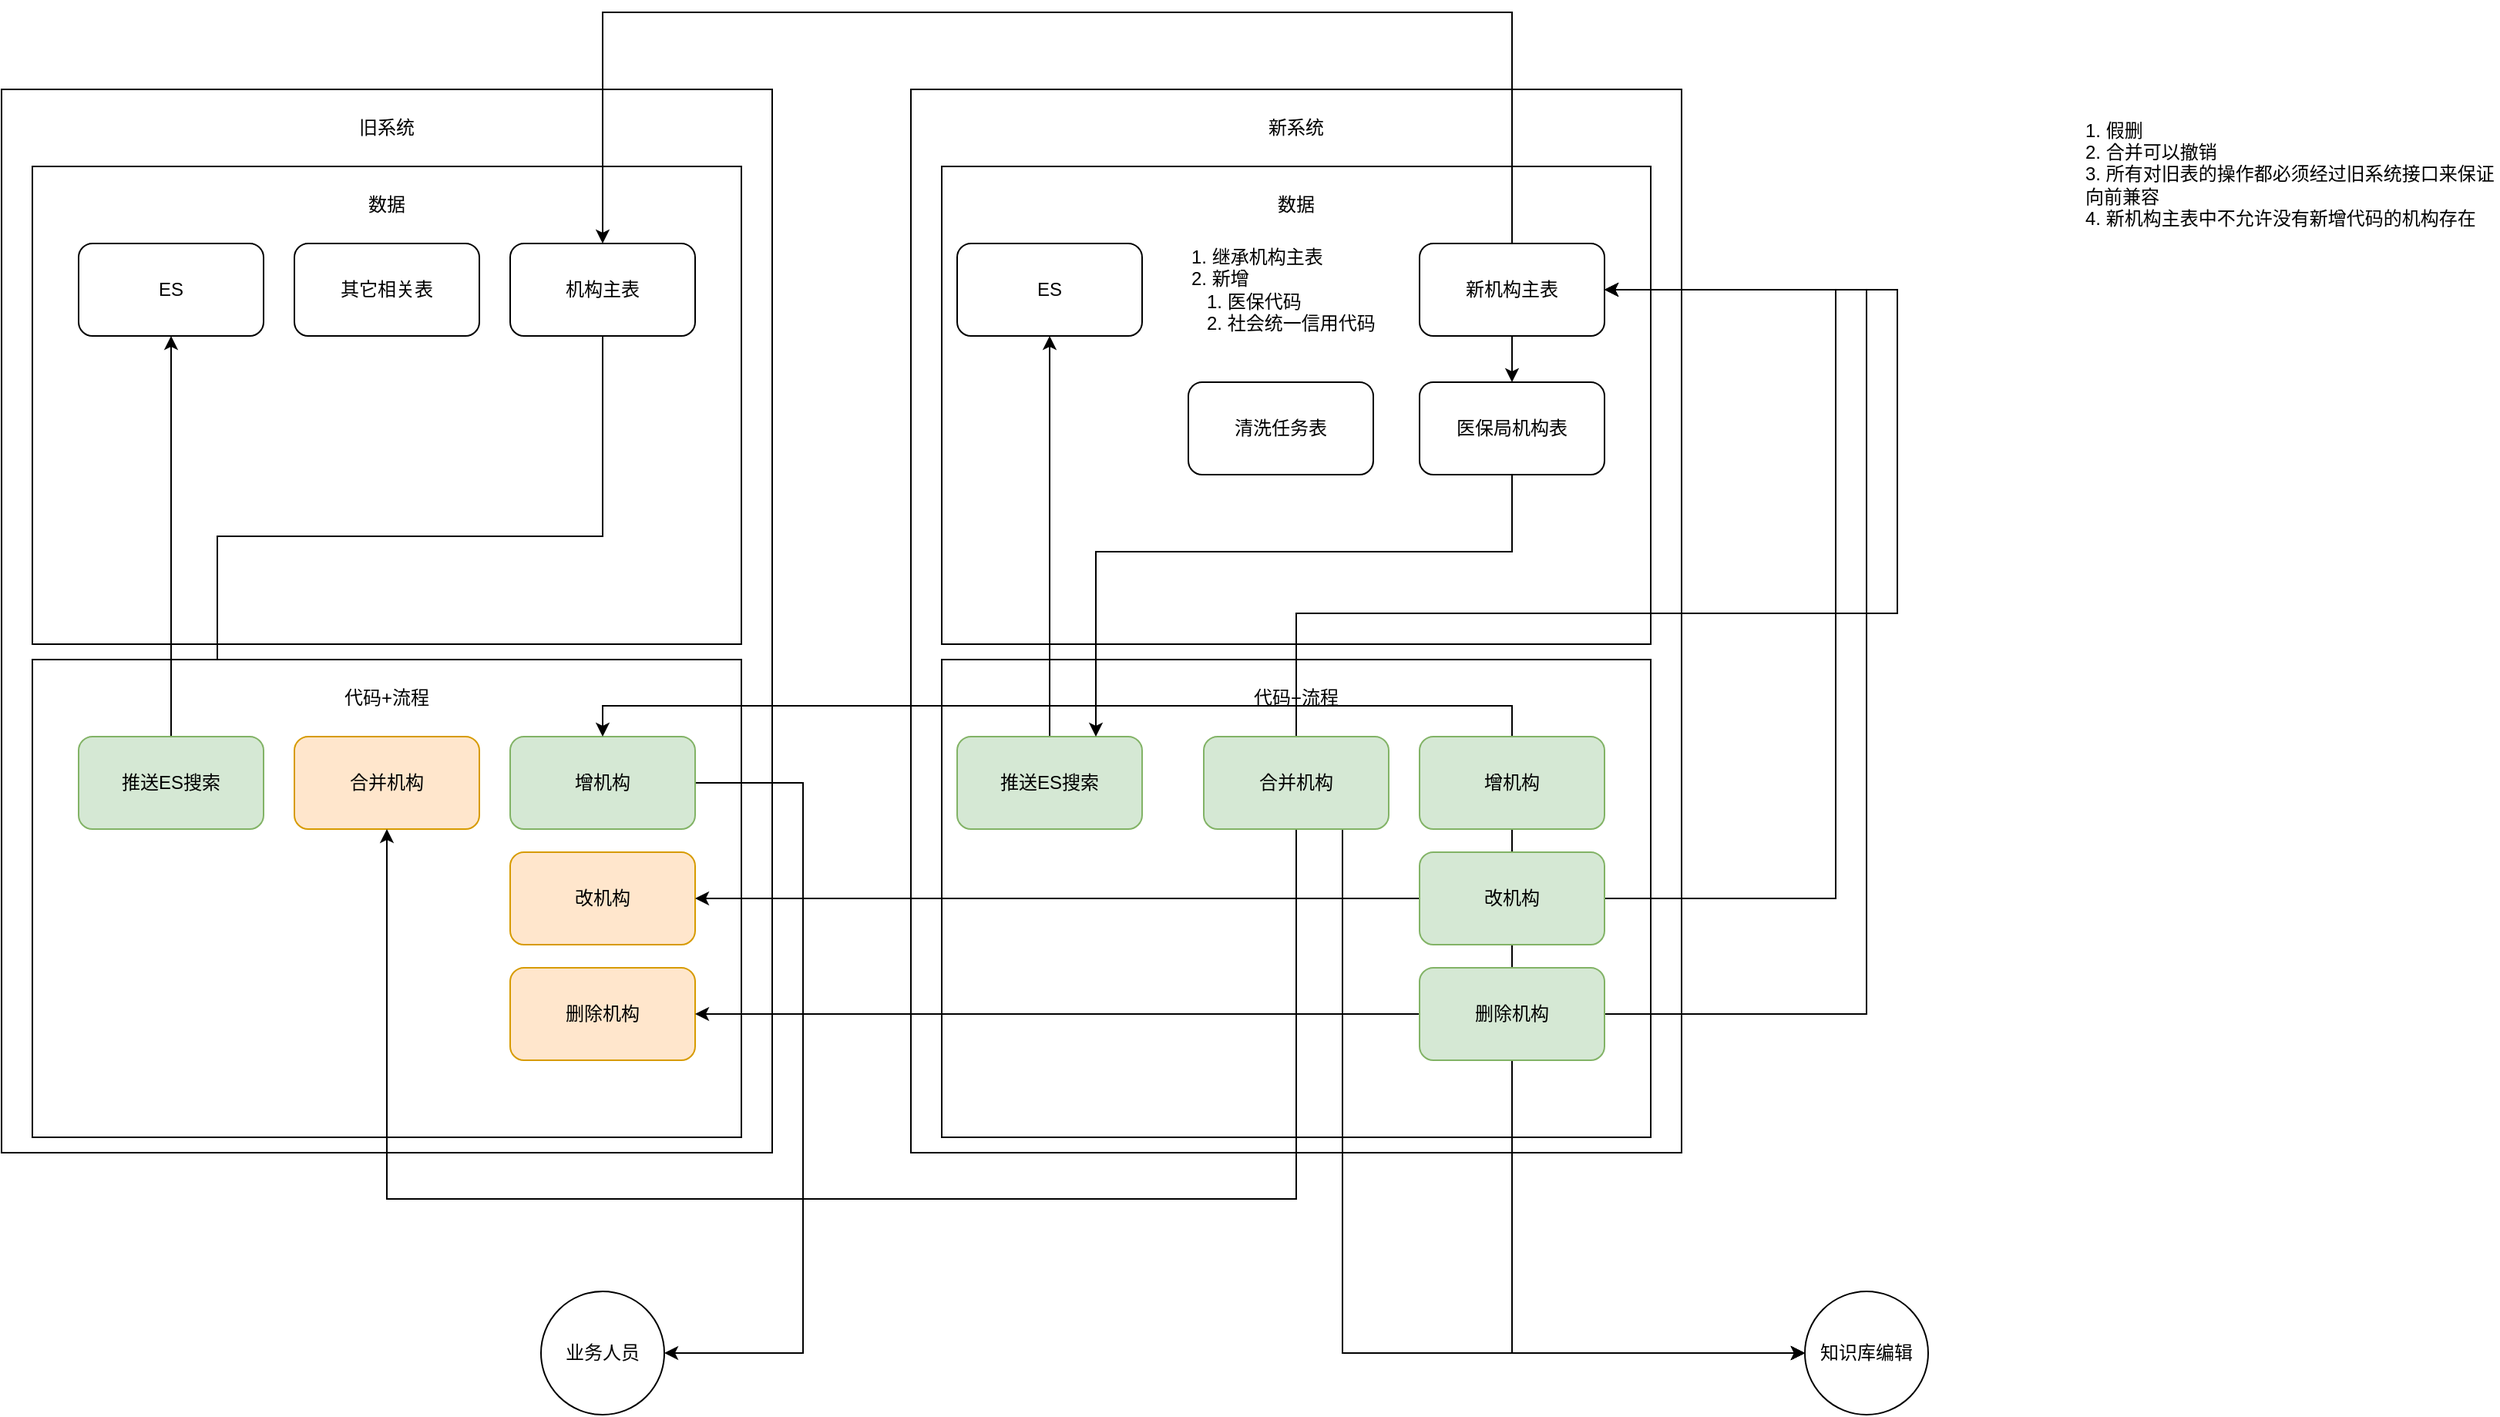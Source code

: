 <mxfile version="21.8.0" type="github">
  <diagram name="机构" id="tVOKbTBW-R6PsbDogxPf">
    <mxGraphModel dx="2740" dy="1156" grid="1" gridSize="10" guides="1" tooltips="1" connect="1" arrows="1" fold="1" page="1" pageScale="1" pageWidth="850" pageHeight="1100" math="0" shadow="0">
      <root>
        <mxCell id="0" />
        <mxCell id="1" parent="0" />
        <mxCell id="w5oNhNrVCY90rafxgWAN-1" value="" style="rounded=0;whiteSpace=wrap;html=1;" vertex="1" parent="1">
          <mxGeometry x="-630" y="360" width="500" height="690" as="geometry" />
        </mxCell>
        <mxCell id="w5oNhNrVCY90rafxgWAN-2" value="旧系统" style="text;html=1;strokeColor=none;fillColor=none;align=center;verticalAlign=middle;whiteSpace=wrap;rounded=0;" vertex="1" parent="1">
          <mxGeometry x="-410" y="370" width="60" height="30" as="geometry" />
        </mxCell>
        <mxCell id="w5oNhNrVCY90rafxgWAN-3" value="" style="rounded=0;whiteSpace=wrap;html=1;" vertex="1" parent="1">
          <mxGeometry x="-610" y="410" width="460" height="310" as="geometry" />
        </mxCell>
        <mxCell id="w5oNhNrVCY90rafxgWAN-4" value="数据" style="text;html=1;strokeColor=none;fillColor=none;align=center;verticalAlign=middle;whiteSpace=wrap;rounded=0;" vertex="1" parent="1">
          <mxGeometry x="-410" y="420" width="60" height="30" as="geometry" />
        </mxCell>
        <mxCell id="w5oNhNrVCY90rafxgWAN-41" style="edgeStyle=orthogonalEdgeStyle;rounded=0;orthogonalLoop=1;jettySize=auto;html=1;exitX=0.5;exitY=1;exitDx=0;exitDy=0;entryX=0.75;entryY=0;entryDx=0;entryDy=0;" edge="1" parent="1" source="w5oNhNrVCY90rafxgWAN-5" target="w5oNhNrVCY90rafxgWAN-12">
          <mxGeometry relative="1" as="geometry" />
        </mxCell>
        <mxCell id="w5oNhNrVCY90rafxgWAN-5" value="机构主表" style="rounded=1;whiteSpace=wrap;html=1;" vertex="1" parent="1">
          <mxGeometry x="-300" y="460" width="120" height="60" as="geometry" />
        </mxCell>
        <mxCell id="w5oNhNrVCY90rafxgWAN-6" value="" style="rounded=0;whiteSpace=wrap;html=1;" vertex="1" parent="1">
          <mxGeometry x="-610" y="730" width="460" height="310" as="geometry" />
        </mxCell>
        <mxCell id="w5oNhNrVCY90rafxgWAN-7" value="代码+流程" style="text;html=1;strokeColor=none;fillColor=none;align=center;verticalAlign=middle;whiteSpace=wrap;rounded=0;" vertex="1" parent="1">
          <mxGeometry x="-410" y="740" width="60" height="30" as="geometry" />
        </mxCell>
        <mxCell id="w5oNhNrVCY90rafxgWAN-36" style="edgeStyle=orthogonalEdgeStyle;rounded=0;orthogonalLoop=1;jettySize=auto;html=1;exitX=1;exitY=0.5;exitDx=0;exitDy=0;entryX=1;entryY=0.5;entryDx=0;entryDy=0;" edge="1" parent="1" source="w5oNhNrVCY90rafxgWAN-8" target="w5oNhNrVCY90rafxgWAN-35">
          <mxGeometry relative="1" as="geometry">
            <Array as="points">
              <mxPoint x="-110" y="810" />
              <mxPoint x="-110" y="1180" />
            </Array>
          </mxGeometry>
        </mxCell>
        <mxCell id="w5oNhNrVCY90rafxgWAN-8" value="增机构" style="rounded=1;whiteSpace=wrap;html=1;fillColor=#d5e8d4;strokeColor=#82b366;" vertex="1" parent="1">
          <mxGeometry x="-300" y="780" width="120" height="60" as="geometry" />
        </mxCell>
        <mxCell id="w5oNhNrVCY90rafxgWAN-9" value="改机构" style="rounded=1;whiteSpace=wrap;html=1;fillColor=#ffe6cc;strokeColor=#d79b00;" vertex="1" parent="1">
          <mxGeometry x="-300" y="855" width="120" height="60" as="geometry" />
        </mxCell>
        <mxCell id="w5oNhNrVCY90rafxgWAN-10" value="删除机构" style="rounded=1;whiteSpace=wrap;html=1;fillColor=#ffe6cc;strokeColor=#d79b00;" vertex="1" parent="1">
          <mxGeometry x="-300" y="930" width="120" height="60" as="geometry" />
        </mxCell>
        <mxCell id="w5oNhNrVCY90rafxgWAN-11" value="合并机构" style="rounded=1;whiteSpace=wrap;html=1;fillColor=#ffe6cc;strokeColor=#d79b00;" vertex="1" parent="1">
          <mxGeometry x="-440" y="780" width="120" height="60" as="geometry" />
        </mxCell>
        <mxCell id="w5oNhNrVCY90rafxgWAN-40" style="edgeStyle=orthogonalEdgeStyle;rounded=0;orthogonalLoop=1;jettySize=auto;html=1;exitX=0.5;exitY=0;exitDx=0;exitDy=0;entryX=0.5;entryY=1;entryDx=0;entryDy=0;" edge="1" parent="1" source="w5oNhNrVCY90rafxgWAN-12" target="w5oNhNrVCY90rafxgWAN-13">
          <mxGeometry relative="1" as="geometry" />
        </mxCell>
        <mxCell id="w5oNhNrVCY90rafxgWAN-12" value="推送ES搜索" style="rounded=1;whiteSpace=wrap;html=1;fillColor=#d5e8d4;strokeColor=#82b366;" vertex="1" parent="1">
          <mxGeometry x="-580" y="780" width="120" height="60" as="geometry" />
        </mxCell>
        <mxCell id="w5oNhNrVCY90rafxgWAN-13" value="ES" style="rounded=1;whiteSpace=wrap;html=1;" vertex="1" parent="1">
          <mxGeometry x="-580" y="460" width="120" height="60" as="geometry" />
        </mxCell>
        <mxCell id="w5oNhNrVCY90rafxgWAN-14" value="其它相关表" style="rounded=1;whiteSpace=wrap;html=1;" vertex="1" parent="1">
          <mxGeometry x="-440" y="460" width="120" height="60" as="geometry" />
        </mxCell>
        <mxCell id="w5oNhNrVCY90rafxgWAN-16" value="" style="rounded=0;whiteSpace=wrap;html=1;" vertex="1" parent="1">
          <mxGeometry x="-40" y="360" width="500" height="690" as="geometry" />
        </mxCell>
        <mxCell id="w5oNhNrVCY90rafxgWAN-17" value="新系统" style="text;html=1;strokeColor=none;fillColor=none;align=center;verticalAlign=middle;whiteSpace=wrap;rounded=0;" vertex="1" parent="1">
          <mxGeometry x="180" y="370" width="60" height="30" as="geometry" />
        </mxCell>
        <mxCell id="w5oNhNrVCY90rafxgWAN-18" value="" style="rounded=0;whiteSpace=wrap;html=1;" vertex="1" parent="1">
          <mxGeometry x="-20" y="410" width="460" height="310" as="geometry" />
        </mxCell>
        <mxCell id="w5oNhNrVCY90rafxgWAN-19" value="数据" style="text;html=1;strokeColor=none;fillColor=none;align=center;verticalAlign=middle;whiteSpace=wrap;rounded=0;" vertex="1" parent="1">
          <mxGeometry x="180" y="420" width="60" height="30" as="geometry" />
        </mxCell>
        <mxCell id="w5oNhNrVCY90rafxgWAN-43" style="edgeStyle=orthogonalEdgeStyle;rounded=0;orthogonalLoop=1;jettySize=auto;html=1;exitX=0.5;exitY=1;exitDx=0;exitDy=0;entryX=0.5;entryY=0;entryDx=0;entryDy=0;" edge="1" parent="1" source="w5oNhNrVCY90rafxgWAN-20" target="w5oNhNrVCY90rafxgWAN-32">
          <mxGeometry relative="1" as="geometry" />
        </mxCell>
        <mxCell id="w5oNhNrVCY90rafxgWAN-48" style="edgeStyle=orthogonalEdgeStyle;rounded=0;orthogonalLoop=1;jettySize=auto;html=1;exitX=0.5;exitY=0;exitDx=0;exitDy=0;entryX=0.5;entryY=0;entryDx=0;entryDy=0;" edge="1" parent="1" source="w5oNhNrVCY90rafxgWAN-20" target="w5oNhNrVCY90rafxgWAN-5">
          <mxGeometry relative="1" as="geometry">
            <Array as="points">
              <mxPoint x="350" y="310" />
              <mxPoint x="-240" y="310" />
            </Array>
          </mxGeometry>
        </mxCell>
        <mxCell id="w5oNhNrVCY90rafxgWAN-20" value="新机构主表" style="rounded=1;whiteSpace=wrap;html=1;" vertex="1" parent="1">
          <mxGeometry x="290" y="460" width="120" height="60" as="geometry" />
        </mxCell>
        <mxCell id="w5oNhNrVCY90rafxgWAN-21" value="" style="rounded=0;whiteSpace=wrap;html=1;" vertex="1" parent="1">
          <mxGeometry x="-20" y="730" width="460" height="310" as="geometry" />
        </mxCell>
        <mxCell id="w5oNhNrVCY90rafxgWAN-22" value="代码+流程" style="text;html=1;strokeColor=none;fillColor=none;align=center;verticalAlign=middle;whiteSpace=wrap;rounded=0;" vertex="1" parent="1">
          <mxGeometry x="180" y="740" width="60" height="30" as="geometry" />
        </mxCell>
        <mxCell id="w5oNhNrVCY90rafxgWAN-60" style="edgeStyle=orthogonalEdgeStyle;rounded=0;orthogonalLoop=1;jettySize=auto;html=1;exitX=0.5;exitY=1;exitDx=0;exitDy=0;entryX=0;entryY=0.5;entryDx=0;entryDy=0;" edge="1" parent="1" source="w5oNhNrVCY90rafxgWAN-23" target="w5oNhNrVCY90rafxgWAN-54">
          <mxGeometry relative="1" as="geometry" />
        </mxCell>
        <mxCell id="w5oNhNrVCY90rafxgWAN-61" style="edgeStyle=orthogonalEdgeStyle;rounded=0;orthogonalLoop=1;jettySize=auto;html=1;exitX=0.5;exitY=0;exitDx=0;exitDy=0;entryX=0.5;entryY=0;entryDx=0;entryDy=0;" edge="1" parent="1" source="w5oNhNrVCY90rafxgWAN-23" target="w5oNhNrVCY90rafxgWAN-8">
          <mxGeometry relative="1" as="geometry">
            <Array as="points">
              <mxPoint x="350" y="760" />
              <mxPoint x="-240" y="760" />
            </Array>
          </mxGeometry>
        </mxCell>
        <mxCell id="w5oNhNrVCY90rafxgWAN-23" value="增机构" style="rounded=1;whiteSpace=wrap;html=1;fillColor=#d5e8d4;strokeColor=#82b366;" vertex="1" parent="1">
          <mxGeometry x="290" y="780" width="120" height="60" as="geometry" />
        </mxCell>
        <mxCell id="w5oNhNrVCY90rafxgWAN-45" style="edgeStyle=orthogonalEdgeStyle;rounded=0;orthogonalLoop=1;jettySize=auto;html=1;exitX=0;exitY=0.5;exitDx=0;exitDy=0;entryX=1;entryY=0.5;entryDx=0;entryDy=0;" edge="1" parent="1" source="w5oNhNrVCY90rafxgWAN-24" target="w5oNhNrVCY90rafxgWAN-9">
          <mxGeometry relative="1" as="geometry" />
        </mxCell>
        <mxCell id="w5oNhNrVCY90rafxgWAN-47" style="edgeStyle=orthogonalEdgeStyle;rounded=0;orthogonalLoop=1;jettySize=auto;html=1;exitX=1;exitY=0.5;exitDx=0;exitDy=0;entryX=1;entryY=0.5;entryDx=0;entryDy=0;" edge="1" parent="1" source="w5oNhNrVCY90rafxgWAN-24" target="w5oNhNrVCY90rafxgWAN-20">
          <mxGeometry relative="1" as="geometry">
            <Array as="points">
              <mxPoint x="560" y="885" />
              <mxPoint x="560" y="490" />
            </Array>
          </mxGeometry>
        </mxCell>
        <mxCell id="w5oNhNrVCY90rafxgWAN-57" style="edgeStyle=orthogonalEdgeStyle;rounded=0;orthogonalLoop=1;jettySize=auto;html=1;exitX=0.5;exitY=1;exitDx=0;exitDy=0;entryX=0;entryY=0.5;entryDx=0;entryDy=0;" edge="1" parent="1" source="w5oNhNrVCY90rafxgWAN-24" target="w5oNhNrVCY90rafxgWAN-54">
          <mxGeometry relative="1" as="geometry" />
        </mxCell>
        <mxCell id="w5oNhNrVCY90rafxgWAN-24" value="改机构" style="rounded=1;whiteSpace=wrap;html=1;fillColor=#d5e8d4;strokeColor=#82b366;" vertex="1" parent="1">
          <mxGeometry x="290" y="855" width="120" height="60" as="geometry" />
        </mxCell>
        <mxCell id="w5oNhNrVCY90rafxgWAN-49" style="edgeStyle=orthogonalEdgeStyle;rounded=0;orthogonalLoop=1;jettySize=auto;html=1;exitX=0;exitY=0.5;exitDx=0;exitDy=0;" edge="1" parent="1" source="w5oNhNrVCY90rafxgWAN-25" target="w5oNhNrVCY90rafxgWAN-10">
          <mxGeometry relative="1" as="geometry" />
        </mxCell>
        <mxCell id="w5oNhNrVCY90rafxgWAN-51" style="edgeStyle=orthogonalEdgeStyle;rounded=0;orthogonalLoop=1;jettySize=auto;html=1;exitX=1;exitY=0.5;exitDx=0;exitDy=0;entryX=1;entryY=0.5;entryDx=0;entryDy=0;" edge="1" parent="1" source="w5oNhNrVCY90rafxgWAN-25" target="w5oNhNrVCY90rafxgWAN-20">
          <mxGeometry relative="1" as="geometry">
            <Array as="points">
              <mxPoint x="580" y="960" />
              <mxPoint x="580" y="490" />
            </Array>
          </mxGeometry>
        </mxCell>
        <mxCell id="w5oNhNrVCY90rafxgWAN-56" style="edgeStyle=orthogonalEdgeStyle;rounded=0;orthogonalLoop=1;jettySize=auto;html=1;exitX=0.5;exitY=1;exitDx=0;exitDy=0;entryX=0;entryY=0.5;entryDx=0;entryDy=0;" edge="1" parent="1" source="w5oNhNrVCY90rafxgWAN-25" target="w5oNhNrVCY90rafxgWAN-54">
          <mxGeometry relative="1" as="geometry" />
        </mxCell>
        <mxCell id="w5oNhNrVCY90rafxgWAN-25" value="删除机构" style="rounded=1;whiteSpace=wrap;html=1;fillColor=#d5e8d4;strokeColor=#82b366;" vertex="1" parent="1">
          <mxGeometry x="290" y="930" width="120" height="60" as="geometry" />
        </mxCell>
        <mxCell id="w5oNhNrVCY90rafxgWAN-52" style="edgeStyle=orthogonalEdgeStyle;rounded=0;orthogonalLoop=1;jettySize=auto;html=1;exitX=0.5;exitY=1;exitDx=0;exitDy=0;entryX=0.5;entryY=1;entryDx=0;entryDy=0;" edge="1" parent="1" source="w5oNhNrVCY90rafxgWAN-26" target="w5oNhNrVCY90rafxgWAN-11">
          <mxGeometry relative="1" as="geometry">
            <Array as="points">
              <mxPoint x="210" y="1080" />
              <mxPoint x="-380" y="1080" />
            </Array>
          </mxGeometry>
        </mxCell>
        <mxCell id="w5oNhNrVCY90rafxgWAN-53" style="edgeStyle=orthogonalEdgeStyle;rounded=0;orthogonalLoop=1;jettySize=auto;html=1;exitX=0.5;exitY=0;exitDx=0;exitDy=0;entryX=1;entryY=0.5;entryDx=0;entryDy=0;" edge="1" parent="1" source="w5oNhNrVCY90rafxgWAN-26" target="w5oNhNrVCY90rafxgWAN-20">
          <mxGeometry relative="1" as="geometry">
            <Array as="points">
              <mxPoint x="210" y="700" />
              <mxPoint x="600" y="700" />
              <mxPoint x="600" y="490" />
            </Array>
          </mxGeometry>
        </mxCell>
        <mxCell id="w5oNhNrVCY90rafxgWAN-58" style="edgeStyle=orthogonalEdgeStyle;rounded=0;orthogonalLoop=1;jettySize=auto;html=1;exitX=0.75;exitY=1;exitDx=0;exitDy=0;entryX=0;entryY=0.5;entryDx=0;entryDy=0;" edge="1" parent="1" source="w5oNhNrVCY90rafxgWAN-26" target="w5oNhNrVCY90rafxgWAN-54">
          <mxGeometry relative="1" as="geometry" />
        </mxCell>
        <mxCell id="w5oNhNrVCY90rafxgWAN-26" value="合并机构" style="rounded=1;whiteSpace=wrap;html=1;fillColor=#d5e8d4;strokeColor=#82b366;" vertex="1" parent="1">
          <mxGeometry x="150" y="780" width="120" height="60" as="geometry" />
        </mxCell>
        <mxCell id="w5oNhNrVCY90rafxgWAN-38" style="edgeStyle=orthogonalEdgeStyle;rounded=0;orthogonalLoop=1;jettySize=auto;html=1;exitX=0.5;exitY=0;exitDx=0;exitDy=0;entryX=0.5;entryY=1;entryDx=0;entryDy=0;" edge="1" parent="1" source="w5oNhNrVCY90rafxgWAN-27" target="w5oNhNrVCY90rafxgWAN-34">
          <mxGeometry relative="1" as="geometry" />
        </mxCell>
        <mxCell id="w5oNhNrVCY90rafxgWAN-27" value="推送ES搜索" style="rounded=1;whiteSpace=wrap;html=1;fillColor=#d5e8d4;strokeColor=#82b366;" vertex="1" parent="1">
          <mxGeometry x="-10" y="780" width="120" height="60" as="geometry" />
        </mxCell>
        <mxCell id="w5oNhNrVCY90rafxgWAN-31" value="1. 继承机构主表&lt;br style=&quot;border-color: var(--border-color);&quot;&gt;2. 新增&lt;br&gt;&amp;nbsp; &amp;nbsp;1. 医保代码&lt;br style=&quot;border-color: var(--border-color);&quot;&gt;&amp;nbsp; &amp;nbsp;2. 社会统一信用代码" style="text;html=1;strokeColor=none;fillColor=none;align=left;verticalAlign=middle;whiteSpace=wrap;rounded=0;" vertex="1" parent="1">
          <mxGeometry x="140" y="460" width="140" height="60" as="geometry" />
        </mxCell>
        <mxCell id="w5oNhNrVCY90rafxgWAN-42" style="edgeStyle=orthogonalEdgeStyle;rounded=0;orthogonalLoop=1;jettySize=auto;html=1;exitX=0.5;exitY=1;exitDx=0;exitDy=0;entryX=0.75;entryY=0;entryDx=0;entryDy=0;" edge="1" parent="1" source="w5oNhNrVCY90rafxgWAN-32" target="w5oNhNrVCY90rafxgWAN-27">
          <mxGeometry relative="1" as="geometry">
            <Array as="points">
              <mxPoint x="350" y="660" />
              <mxPoint x="80" y="660" />
            </Array>
          </mxGeometry>
        </mxCell>
        <mxCell id="w5oNhNrVCY90rafxgWAN-32" value="医保局机构表" style="rounded=1;whiteSpace=wrap;html=1;" vertex="1" parent="1">
          <mxGeometry x="290" y="550" width="120" height="60" as="geometry" />
        </mxCell>
        <mxCell id="w5oNhNrVCY90rafxgWAN-33" value="清洗任务表" style="rounded=1;whiteSpace=wrap;html=1;" vertex="1" parent="1">
          <mxGeometry x="140" y="550" width="120" height="60" as="geometry" />
        </mxCell>
        <mxCell id="w5oNhNrVCY90rafxgWAN-34" value="ES" style="rounded=1;whiteSpace=wrap;html=1;" vertex="1" parent="1">
          <mxGeometry x="-10" y="460" width="120" height="60" as="geometry" />
        </mxCell>
        <mxCell id="w5oNhNrVCY90rafxgWAN-35" value="业务人员" style="ellipse;whiteSpace=wrap;html=1;aspect=fixed;" vertex="1" parent="1">
          <mxGeometry x="-280" y="1140" width="80" height="80" as="geometry" />
        </mxCell>
        <mxCell id="w5oNhNrVCY90rafxgWAN-54" value="知识库编辑" style="ellipse;whiteSpace=wrap;html=1;aspect=fixed;" vertex="1" parent="1">
          <mxGeometry x="540" y="1140" width="80" height="80" as="geometry" />
        </mxCell>
        <mxCell id="w5oNhNrVCY90rafxgWAN-59" value="1. 假删&lt;br&gt;2. 合并可以撤销&lt;br&gt;3. 所有对旧表的操作都必须经过旧系统接口来保证向前兼容&lt;br&gt;4. 新机构主表中不允许没有新增代码的机构存在" style="text;html=1;strokeColor=none;fillColor=none;align=left;verticalAlign=middle;whiteSpace=wrap;rounded=0;" vertex="1" parent="1">
          <mxGeometry x="720" y="360" width="270" height="110" as="geometry" />
        </mxCell>
      </root>
    </mxGraphModel>
  </diagram>
</mxfile>
